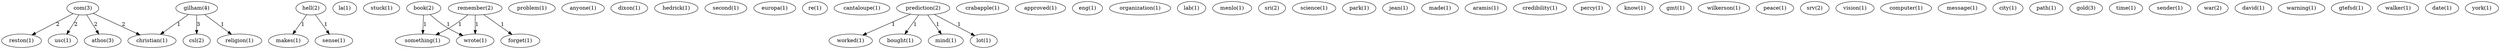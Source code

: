 digraph G {
  com [ label="com(3)" ];
  reston [ label="reston(1)" ];
  usc [ label="usc(1)" ];
  christian [ label="christian(1)" ];
  athos [ label="athos(3)" ];
  hell [ label="hell(2)" ];
  makes [ label="makes(1)" ];
  sense [ label="sense(1)" ];
  la [ label="la(1)" ];
  stuck [ label="stuck(1)" ];
  book [ label="book(2)" ];
  something [ label="something(1)" ];
  wrote [ label="wrote(1)" ];
  problem [ label="problem(1)" ];
  anyone [ label="anyone(1)" ];
  dixon [ label="dixon(1)" ];
  hedrick [ label="hedrick(1)" ];
  second [ label="second(1)" ];
  europa [ label="europa(1)" ];
  re [ label="re(1)" ];
  cantaloupe [ label="cantaloupe(1)" ];
  prediction [ label="prediction(2)" ];
  worked [ label="worked(1)" ];
  bought [ label="bought(1)" ];
  mind [ label="mind(1)" ];
  lot [ label="lot(1)" ];
  crabapple [ label="crabapple(1)" ];
  remember [ label="remember(2)" ];
  forget [ label="forget(1)" ];
  approved [ label="approved(1)" ];
  eng [ label="eng(1)" ];
  organization [ label="organization(1)" ];
  lab [ label="lab(1)" ];
  menlo [ label="menlo(1)" ];
  sri [ label="sri(2)" ];
  science [ label="science(1)" ];
  park [ label="park(1)" ];
  jean [ label="jean(1)" ];
  made [ label="made(1)" ];
  gilham [ label="gilham(4)" ];
  csl [ label="csl(2)" ];
  religion [ label="religion(1)" ];
  aramis [ label="aramis(1)" ];
  credibility [ label="credibility(1)" ];
  percy [ label="percy(1)" ];
  know [ label="know(1)" ];
  gmt [ label="gmt(1)" ];
  wilkerson [ label="wilkerson(1)" ];
  peace [ label="peace(1)" ];
  srv [ label="srv(2)" ];
  vision [ label="vision(1)" ];
  computer [ label="computer(1)" ];
  message [ label="message(1)" ];
  city [ label="city(1)" ];
  path [ label="path(1)" ];
  gold [ label="gold(3)" ];
  time [ label="time(1)" ];
  sender [ label="sender(1)" ];
  war [ label="war(2)" ];
  david [ label="david(1)" ];
  warning [ label="warning(1)" ];
  gtefsd [ label="gtefsd(1)" ];
  walker [ label="walker(1)" ];
  date [ label="date(1)" ];
  york [ label="york(1)" ];
  com -> reston [ label="2" ];
  com -> usc [ label="2" ];
  com -> christian [ label="2" ];
  com -> athos [ label="2" ];
  hell -> makes [ label="1" ];
  hell -> sense [ label="1" ];
  book -> something [ label="1" ];
  book -> wrote [ label="1" ];
  prediction -> worked [ label="1" ];
  prediction -> bought [ label="1" ];
  prediction -> mind [ label="1" ];
  prediction -> lot [ label="1" ];
  remember -> something [ label="1" ];
  remember -> wrote [ label="1" ];
  remember -> forget [ label="1" ];
  gilham -> csl [ label="3" ];
  gilham -> religion [ label="1" ];
  gilham -> christian [ label="1" ];
}
